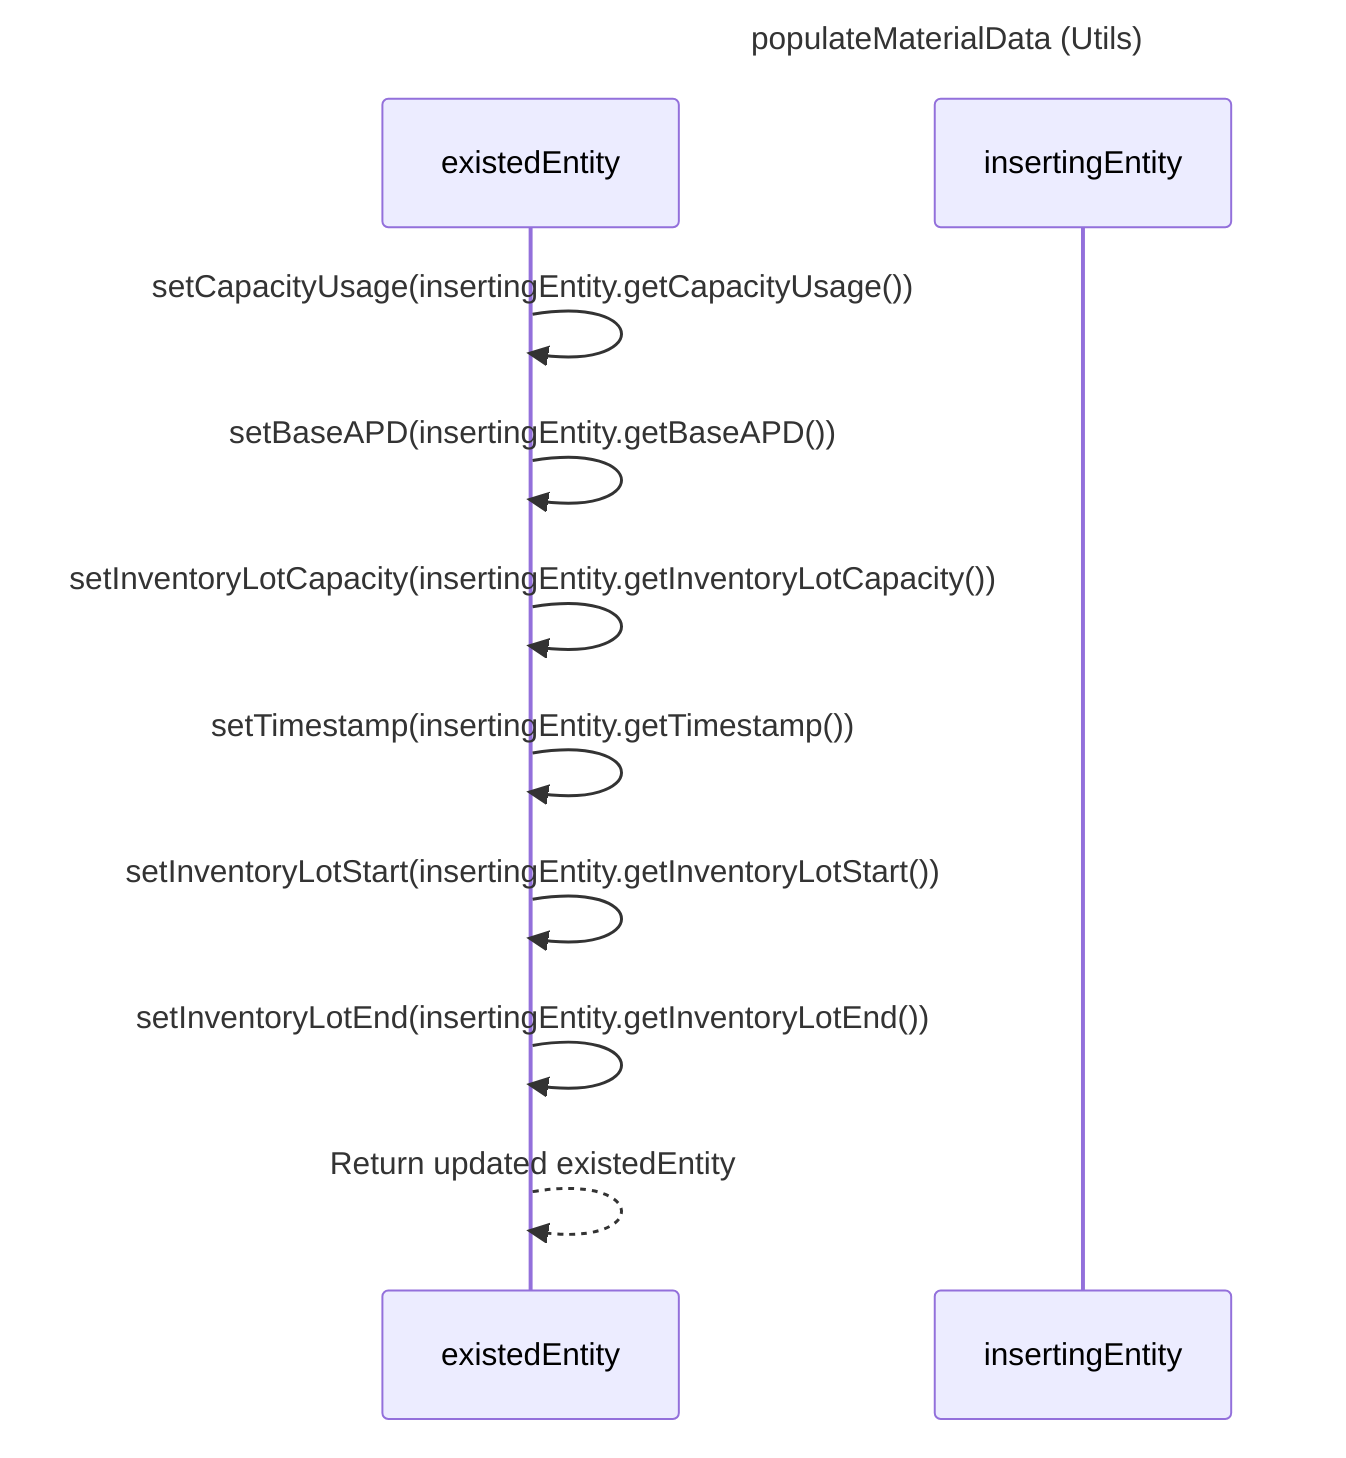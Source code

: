 ---
title: populateMaterialData (Utils)
---

sequenceDiagram
    participant existedEntity
    participant insertingEntity

    existedEntity->>existedEntity: setCapacityUsage(insertingEntity.getCapacityUsage())
    existedEntity->>existedEntity: setBaseAPD(insertingEntity.getBaseAPD())
    existedEntity->>existedEntity: setInventoryLotCapacity(insertingEntity.getInventoryLotCapacity())
    existedEntity->>existedEntity: setTimestamp(insertingEntity.getTimestamp())
    existedEntity->>existedEntity: setInventoryLotStart(insertingEntity.getInventoryLotStart())
    existedEntity->>existedEntity: setInventoryLotEnd(insertingEntity.getInventoryLotEnd())
    existedEntity-->>existedEntity: Return updated existedEntity